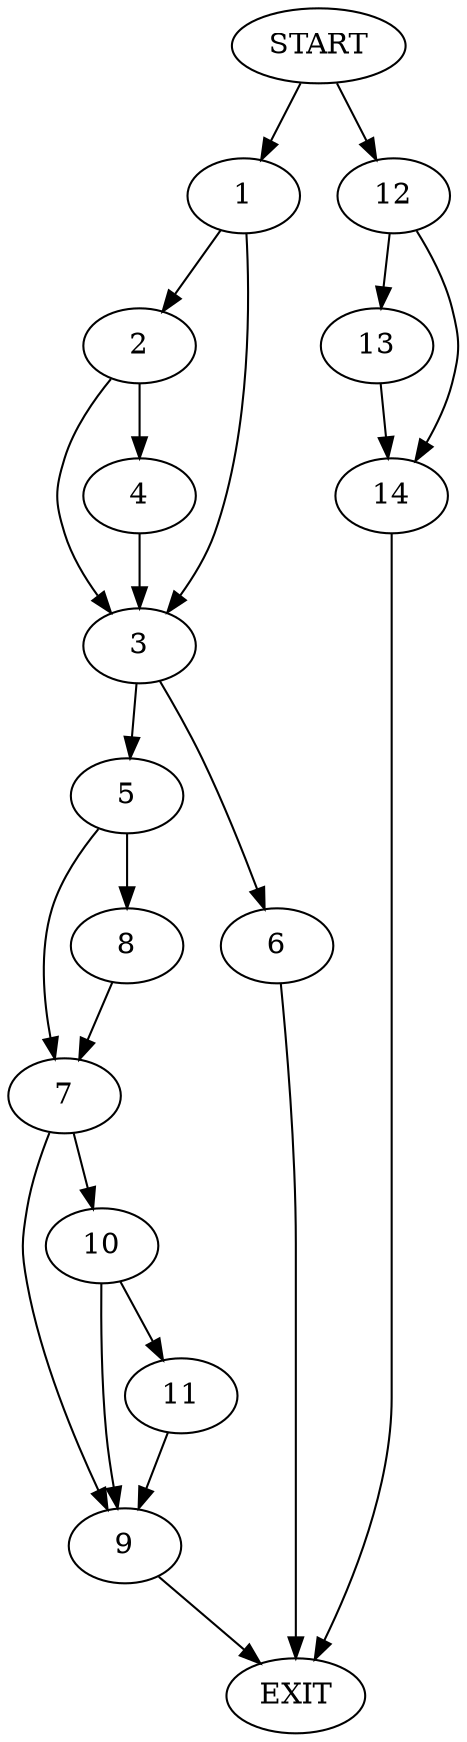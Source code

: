 digraph {
0 [label="START"]
15 [label="EXIT"]
0 -> 1
1 -> 2
1 -> 3
2 -> 4
2 -> 3
3 -> 5
3 -> 6
4 -> 3
6 -> 15
5 -> 7
5 -> 8
7 -> 9
7 -> 10
8 -> 7
9 -> 15
10 -> 9
10 -> 11
11 -> 9
0 -> 12
12 -> 13
12 -> 14
13 -> 14
14 -> 15
}
